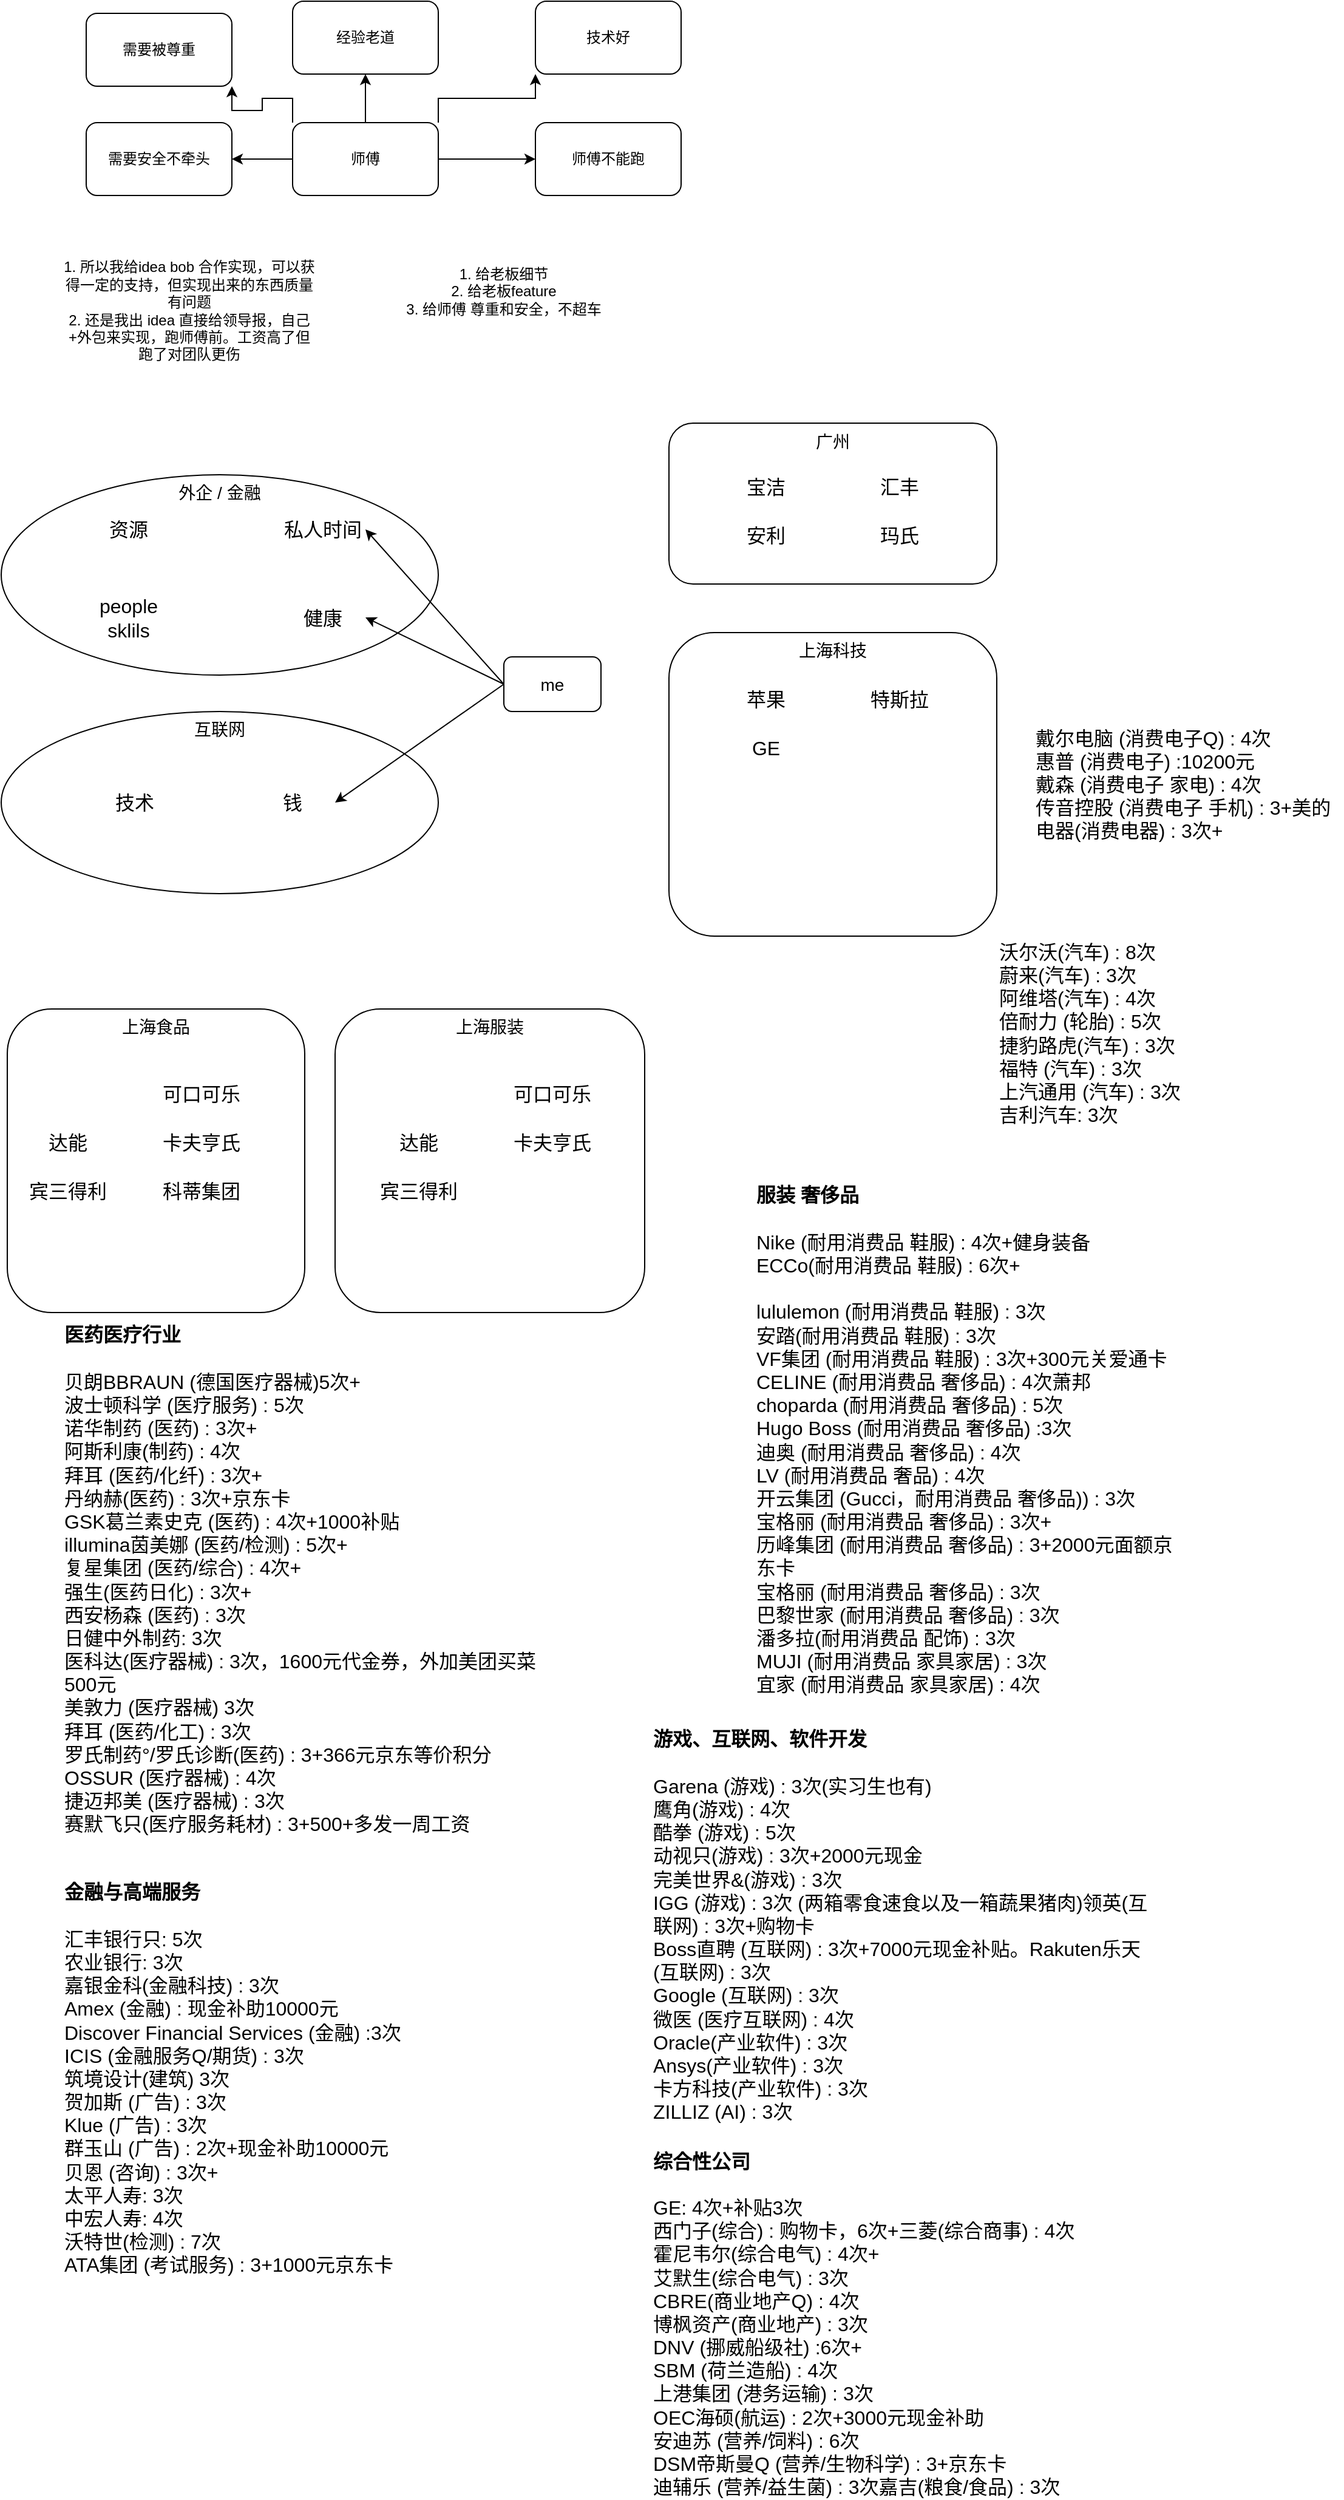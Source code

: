 <mxfile version="22.1.7" type="github" pages="2">
  <diagram name="第 1 页" id="_Za5BC0m-HuaRFZVXyjK">
    <mxGraphModel dx="1302" dy="682" grid="1" gridSize="10" guides="1" tooltips="1" connect="1" arrows="1" fold="1" page="1" pageScale="1" pageWidth="827" pageHeight="1169" math="0" shadow="0">
      <root>
        <mxCell id="0" />
        <mxCell id="1" parent="0" />
        <mxCell id="OLXgDvLFEpSDpQCb60n3-28" value="上海服装" style="rounded=1;whiteSpace=wrap;html=1;fontSize=14;verticalAlign=top;fillColor=none;" vertex="1" parent="1">
          <mxGeometry x="275" y="840" width="255" height="250" as="geometry" />
        </mxCell>
        <mxCell id="OLXgDvLFEpSDpQCb60n3-27" value="上海食品" style="rounded=1;whiteSpace=wrap;html=1;fontSize=14;verticalAlign=top;fillColor=none;" vertex="1" parent="1">
          <mxGeometry x="5" y="840" width="245" height="250" as="geometry" />
        </mxCell>
        <mxCell id="hfD9s6qf3FZ00KF--jr7-3" style="edgeStyle=orthogonalEdgeStyle;rounded=0;orthogonalLoop=1;jettySize=auto;html=1;exitX=1;exitY=0.5;exitDx=0;exitDy=0;entryX=0;entryY=0.5;entryDx=0;entryDy=0;" parent="1" source="hfD9s6qf3FZ00KF--jr7-1" target="hfD9s6qf3FZ00KF--jr7-2" edge="1">
          <mxGeometry relative="1" as="geometry" />
        </mxCell>
        <mxCell id="hfD9s6qf3FZ00KF--jr7-11" style="edgeStyle=orthogonalEdgeStyle;rounded=0;orthogonalLoop=1;jettySize=auto;html=1;exitX=0.5;exitY=0;exitDx=0;exitDy=0;entryX=0.5;entryY=1;entryDx=0;entryDy=0;" parent="1" source="hfD9s6qf3FZ00KF--jr7-1" target="hfD9s6qf3FZ00KF--jr7-10" edge="1">
          <mxGeometry relative="1" as="geometry" />
        </mxCell>
        <mxCell id="hfD9s6qf3FZ00KF--jr7-13" style="edgeStyle=orthogonalEdgeStyle;rounded=0;orthogonalLoop=1;jettySize=auto;html=1;exitX=1;exitY=0;exitDx=0;exitDy=0;entryX=0;entryY=1;entryDx=0;entryDy=0;" parent="1" source="hfD9s6qf3FZ00KF--jr7-1" target="hfD9s6qf3FZ00KF--jr7-9" edge="1">
          <mxGeometry relative="1" as="geometry" />
        </mxCell>
        <mxCell id="hfD9s6qf3FZ00KF--jr7-20" style="edgeStyle=orthogonalEdgeStyle;rounded=0;orthogonalLoop=1;jettySize=auto;html=1;exitX=0;exitY=0.5;exitDx=0;exitDy=0;entryX=1;entryY=0.5;entryDx=0;entryDy=0;" parent="1" source="hfD9s6qf3FZ00KF--jr7-1" target="hfD9s6qf3FZ00KF--jr7-16" edge="1">
          <mxGeometry relative="1" as="geometry" />
        </mxCell>
        <mxCell id="hfD9s6qf3FZ00KF--jr7-21" style="edgeStyle=orthogonalEdgeStyle;rounded=0;orthogonalLoop=1;jettySize=auto;html=1;exitX=0;exitY=0;exitDx=0;exitDy=0;entryX=1;entryY=1;entryDx=0;entryDy=0;" parent="1" source="hfD9s6qf3FZ00KF--jr7-1" target="hfD9s6qf3FZ00KF--jr7-18" edge="1">
          <mxGeometry relative="1" as="geometry" />
        </mxCell>
        <mxCell id="hfD9s6qf3FZ00KF--jr7-1" value="师傅" style="rounded=1;whiteSpace=wrap;html=1;" parent="1" vertex="1">
          <mxGeometry x="240" y="110" width="120" height="60" as="geometry" />
        </mxCell>
        <mxCell id="hfD9s6qf3FZ00KF--jr7-2" value="师傅不能跑" style="rounded=1;whiteSpace=wrap;html=1;" parent="1" vertex="1">
          <mxGeometry x="440" y="110" width="120" height="60" as="geometry" />
        </mxCell>
        <mxCell id="hfD9s6qf3FZ00KF--jr7-9" value="技术好" style="rounded=1;whiteSpace=wrap;html=1;" parent="1" vertex="1">
          <mxGeometry x="440" y="10" width="120" height="60" as="geometry" />
        </mxCell>
        <mxCell id="hfD9s6qf3FZ00KF--jr7-10" value="经验老道" style="rounded=1;whiteSpace=wrap;html=1;" parent="1" vertex="1">
          <mxGeometry x="240" y="10" width="120" height="60" as="geometry" />
        </mxCell>
        <mxCell id="hfD9s6qf3FZ00KF--jr7-16" value="需要安全不牵头" style="rounded=1;whiteSpace=wrap;html=1;" parent="1" vertex="1">
          <mxGeometry x="70" y="110" width="120" height="60" as="geometry" />
        </mxCell>
        <mxCell id="hfD9s6qf3FZ00KF--jr7-18" value="需要被尊重" style="rounded=1;whiteSpace=wrap;html=1;" parent="1" vertex="1">
          <mxGeometry x="70" y="20" width="120" height="60" as="geometry" />
        </mxCell>
        <mxCell id="OLXgDvLFEpSDpQCb60n3-9" style="rounded=0;orthogonalLoop=1;jettySize=auto;html=1;exitX=0;exitY=0.5;exitDx=0;exitDy=0;entryX=1;entryY=0.5;entryDx=0;entryDy=0;" edge="1" parent="1" source="hfD9s6qf3FZ00KF--jr7-19" target="OLXgDvLFEpSDpQCb60n3-6">
          <mxGeometry relative="1" as="geometry" />
        </mxCell>
        <mxCell id="hfD9s6qf3FZ00KF--jr7-19" value="me" style="rounded=1;whiteSpace=wrap;html=1;fontSize=14;" parent="1" vertex="1">
          <mxGeometry x="414" y="550" width="80" height="45" as="geometry" />
        </mxCell>
        <mxCell id="hfD9s6qf3FZ00KF--jr7-25" value="1. 给老板细节&lt;br&gt;2. 给老板feature&lt;br&gt;3. 给师傅 尊重和安全，不超车" style="text;html=1;strokeColor=none;fillColor=none;align=center;verticalAlign=middle;whiteSpace=wrap;rounded=0;" parent="1" vertex="1">
          <mxGeometry x="309" y="220" width="210" height="58" as="geometry" />
        </mxCell>
        <mxCell id="hfD9s6qf3FZ00KF--jr7-26" value="1. 所以我给idea bob 合作实现，可以获得一定的支持，但实现出来的东西质量有问题&lt;br&gt;2. 还是我出 idea 直接给领导报，自己+外包来实现，跑师傅前。工资高了但跑了对团队更伤" style="text;html=1;strokeColor=none;fillColor=none;align=center;verticalAlign=middle;whiteSpace=wrap;rounded=0;" parent="1" vertex="1">
          <mxGeometry x="50" y="220" width="210" height="90" as="geometry" />
        </mxCell>
        <mxCell id="OLXgDvLFEpSDpQCb60n3-1" value="外企 / 金融" style="ellipse;whiteSpace=wrap;html=1;fillColor=none;verticalAlign=top;fontSize=14;" vertex="1" parent="1">
          <mxGeometry y="400" width="360" height="165" as="geometry" />
        </mxCell>
        <mxCell id="OLXgDvLFEpSDpQCb60n3-2" value="互联网" style="ellipse;whiteSpace=wrap;html=1;fillColor=none;verticalAlign=top;fontSize=14;" vertex="1" parent="1">
          <mxGeometry y="595" width="360" height="150" as="geometry" />
        </mxCell>
        <mxCell id="OLXgDvLFEpSDpQCb60n3-3" value="资源" style="text;html=1;strokeColor=none;fillColor=none;align=center;verticalAlign=middle;whiteSpace=wrap;rounded=0;fontSize=16;" vertex="1" parent="1">
          <mxGeometry x="70" y="425" width="70" height="40" as="geometry" />
        </mxCell>
        <mxCell id="OLXgDvLFEpSDpQCb60n3-4" value="私人时间" style="text;html=1;strokeColor=none;fillColor=none;align=center;verticalAlign=middle;whiteSpace=wrap;rounded=0;fontSize=16;" vertex="1" parent="1">
          <mxGeometry x="230" y="425" width="70" height="40" as="geometry" />
        </mxCell>
        <mxCell id="OLXgDvLFEpSDpQCb60n3-5" value="技术" style="text;html=1;strokeColor=none;fillColor=none;align=center;verticalAlign=middle;whiteSpace=wrap;rounded=0;fontSize=16;" vertex="1" parent="1">
          <mxGeometry x="75" y="650" width="70" height="40" as="geometry" />
        </mxCell>
        <mxCell id="OLXgDvLFEpSDpQCb60n3-6" value="钱" style="text;html=1;strokeColor=none;fillColor=none;align=center;verticalAlign=middle;whiteSpace=wrap;rounded=0;fontSize=16;" vertex="1" parent="1">
          <mxGeometry x="205" y="650" width="70" height="40" as="geometry" />
        </mxCell>
        <mxCell id="OLXgDvLFEpSDpQCb60n3-7" value="people sklils" style="text;html=1;strokeColor=none;fillColor=none;align=center;verticalAlign=middle;whiteSpace=wrap;rounded=0;fontSize=16;labelBorderColor=none;" vertex="1" parent="1">
          <mxGeometry x="70" y="497.5" width="70" height="40" as="geometry" />
        </mxCell>
        <mxCell id="OLXgDvLFEpSDpQCb60n3-8" value="健康" style="text;html=1;strokeColor=none;fillColor=none;align=center;verticalAlign=middle;whiteSpace=wrap;rounded=0;fontSize=16;" vertex="1" parent="1">
          <mxGeometry x="230" y="497.5" width="70" height="40" as="geometry" />
        </mxCell>
        <mxCell id="OLXgDvLFEpSDpQCb60n3-10" style="rounded=0;orthogonalLoop=1;jettySize=auto;html=1;exitX=0;exitY=0.5;exitDx=0;exitDy=0;entryX=1;entryY=0.5;entryDx=0;entryDy=0;" edge="1" parent="1" source="hfD9s6qf3FZ00KF--jr7-19" target="OLXgDvLFEpSDpQCb60n3-8">
          <mxGeometry relative="1" as="geometry">
            <mxPoint x="-90" y="603" as="sourcePoint" />
            <mxPoint x="215" y="700" as="targetPoint" />
          </mxGeometry>
        </mxCell>
        <mxCell id="OLXgDvLFEpSDpQCb60n3-11" style="rounded=0;orthogonalLoop=1;jettySize=auto;html=1;exitX=0;exitY=0.5;exitDx=0;exitDy=0;entryX=1;entryY=0.5;entryDx=0;entryDy=0;" edge="1" parent="1" source="hfD9s6qf3FZ00KF--jr7-19" target="OLXgDvLFEpSDpQCb60n3-4">
          <mxGeometry relative="1" as="geometry">
            <mxPoint x="-50" y="623" as="sourcePoint" />
            <mxPoint x="240" y="548" as="targetPoint" />
          </mxGeometry>
        </mxCell>
        <mxCell id="OLXgDvLFEpSDpQCb60n3-13" value="上海科技" style="rounded=1;whiteSpace=wrap;html=1;fontSize=14;verticalAlign=top;fillColor=none;" vertex="1" parent="1">
          <mxGeometry x="550" y="530" width="270" height="250" as="geometry" />
        </mxCell>
        <mxCell id="OLXgDvLFEpSDpQCb60n3-14" value="广州" style="rounded=1;whiteSpace=wrap;html=1;fontSize=14;verticalAlign=top;fillColor=none;" vertex="1" parent="1">
          <mxGeometry x="550" y="357.5" width="270" height="132.5" as="geometry" />
        </mxCell>
        <mxCell id="OLXgDvLFEpSDpQCb60n3-15" value="安利" style="text;html=1;strokeColor=none;fillColor=none;align=center;verticalAlign=middle;whiteSpace=wrap;rounded=0;fontSize=16;" vertex="1" parent="1">
          <mxGeometry x="595" y="430" width="70" height="40" as="geometry" />
        </mxCell>
        <mxCell id="OLXgDvLFEpSDpQCb60n3-16" value="玛氏" style="text;html=1;strokeColor=none;fillColor=none;align=center;verticalAlign=middle;whiteSpace=wrap;rounded=0;fontSize=16;" vertex="1" parent="1">
          <mxGeometry x="705" y="430" width="70" height="40" as="geometry" />
        </mxCell>
        <mxCell id="OLXgDvLFEpSDpQCb60n3-17" value="汇丰" style="text;html=1;strokeColor=none;fillColor=none;align=center;verticalAlign=middle;whiteSpace=wrap;rounded=0;fontSize=16;" vertex="1" parent="1">
          <mxGeometry x="705" y="390" width="70" height="40" as="geometry" />
        </mxCell>
        <mxCell id="OLXgDvLFEpSDpQCb60n3-18" value="宝洁" style="text;html=1;strokeColor=none;fillColor=none;align=center;verticalAlign=middle;whiteSpace=wrap;rounded=0;fontSize=16;" vertex="1" parent="1">
          <mxGeometry x="595" y="390" width="70" height="40" as="geometry" />
        </mxCell>
        <mxCell id="OLXgDvLFEpSDpQCb60n3-19" value="苹果" style="text;html=1;strokeColor=none;fillColor=none;align=center;verticalAlign=middle;whiteSpace=wrap;rounded=0;fontSize=16;" vertex="1" parent="1">
          <mxGeometry x="595" y="565" width="70" height="40" as="geometry" />
        </mxCell>
        <mxCell id="OLXgDvLFEpSDpQCb60n3-20" value="特斯拉" style="text;html=1;strokeColor=none;fillColor=none;align=center;verticalAlign=middle;whiteSpace=wrap;rounded=0;fontSize=16;" vertex="1" parent="1">
          <mxGeometry x="705" y="565" width="70" height="40" as="geometry" />
        </mxCell>
        <mxCell id="OLXgDvLFEpSDpQCb60n3-21" value="科蒂集团" style="text;html=1;strokeColor=none;fillColor=none;align=center;verticalAlign=middle;whiteSpace=wrap;rounded=0;fontSize=16;" vertex="1" parent="1">
          <mxGeometry x="130" y="970" width="70" height="40" as="geometry" />
        </mxCell>
        <mxCell id="OLXgDvLFEpSDpQCb60n3-22" value="宾三得利" style="text;html=1;strokeColor=none;fillColor=none;align=center;verticalAlign=middle;whiteSpace=wrap;rounded=0;fontSize=16;" vertex="1" parent="1">
          <mxGeometry x="20" y="970" width="70" height="40" as="geometry" />
        </mxCell>
        <mxCell id="OLXgDvLFEpSDpQCb60n3-23" value="卡夫亨氏" style="text;html=1;strokeColor=none;fillColor=none;align=center;verticalAlign=middle;whiteSpace=wrap;rounded=0;fontSize=16;" vertex="1" parent="1">
          <mxGeometry x="130" y="930" width="70" height="40" as="geometry" />
        </mxCell>
        <mxCell id="OLXgDvLFEpSDpQCb60n3-24" value="达能" style="text;html=1;strokeColor=none;fillColor=none;align=center;verticalAlign=middle;whiteSpace=wrap;rounded=0;fontSize=16;" vertex="1" parent="1">
          <mxGeometry x="20" y="930" width="70" height="40" as="geometry" />
        </mxCell>
        <mxCell id="OLXgDvLFEpSDpQCb60n3-25" value="可口可乐" style="text;html=1;strokeColor=none;fillColor=none;align=center;verticalAlign=middle;whiteSpace=wrap;rounded=0;fontSize=16;" vertex="1" parent="1">
          <mxGeometry x="130" y="890" width="70" height="40" as="geometry" />
        </mxCell>
        <mxCell id="OLXgDvLFEpSDpQCb60n3-26" value="GE" style="text;html=1;strokeColor=none;fillColor=none;align=center;verticalAlign=middle;whiteSpace=wrap;rounded=0;fontSize=16;" vertex="1" parent="1">
          <mxGeometry x="595" y="605" width="70" height="40" as="geometry" />
        </mxCell>
        <mxCell id="OLXgDvLFEpSDpQCb60n3-29" value="&lt;div&gt;&lt;b&gt;服装 奢侈品&lt;/b&gt;&lt;/div&gt;&lt;div&gt;&lt;br&gt;&lt;/div&gt;&lt;div&gt;&lt;div style=&quot;border-color: var(--border-color);&quot;&gt;Nike (耐用消费品 鞋服) : 4次+健身装备&lt;/div&gt;&lt;div style=&quot;border-color: var(--border-color);&quot;&gt;ECCo(耐用消费品 鞋服) : 6次+&lt;/div&gt;&lt;/div&gt;&lt;div style=&quot;border-color: var(--border-color);&quot;&gt;&lt;br&gt;&lt;/div&gt;&lt;div&gt;lululemon (耐用消费品 鞋服) : 3次&lt;/div&gt;&lt;div&gt;安踏(耐用消费品 鞋服) : 3次&lt;/div&gt;&lt;div&gt;VF集团 (耐用消费品 鞋服) : 3次+300元关爱通卡&lt;/div&gt;&lt;div&gt;CELINE (耐用消费品 奢侈品) : 4次萧邦&lt;/div&gt;&lt;div&gt;choparda (耐用消费品 奢侈品) : 5次&lt;/div&gt;&lt;div&gt;Hugo Boss (耐用消费品 奢侈品) :3次&lt;/div&gt;&lt;div&gt;迪奥 (耐用消费品 奢侈品) : 4次&lt;br&gt;&lt;/div&gt;&lt;div&gt;LV (耐用消费品 奢品) : 4次&lt;/div&gt;&lt;div&gt;开云集团 (Gucci，耐用消费品 奢侈品)) : 3次&lt;/div&gt;&lt;div&gt;宝格丽 (耐用消费品 奢侈品) : 3次+&lt;/div&gt;&lt;div&gt;历峰集团 (耐用消费品 奢侈品) : 3+2000元面额京东卡&lt;/div&gt;&lt;div&gt;宝格丽 (耐用消费品 奢侈品) : 3次&lt;/div&gt;&lt;div&gt;巴黎世家 (耐用消费品 奢侈品) : 3次&lt;/div&gt;&lt;div&gt;潘多拉(耐用消费品 配饰) : 3次&lt;/div&gt;&lt;div&gt;MUJI (耐用消费品 家具家居) : 3次&lt;/div&gt;&lt;div&gt;宜家 (耐用消费品 家具家居) : 4次&lt;/div&gt;" style="text;html=1;strokeColor=none;fillColor=none;align=left;verticalAlign=middle;whiteSpace=wrap;rounded=0;fontSize=16;" vertex="1" parent="1">
          <mxGeometry x="620" y="990" width="360" height="410" as="geometry" />
        </mxCell>
        <mxCell id="OLXgDvLFEpSDpQCb60n3-30" value="宾三得利" style="text;html=1;strokeColor=none;fillColor=none;align=center;verticalAlign=middle;whiteSpace=wrap;rounded=0;fontSize=16;" vertex="1" parent="1">
          <mxGeometry x="309" y="970" width="70" height="40" as="geometry" />
        </mxCell>
        <mxCell id="OLXgDvLFEpSDpQCb60n3-31" value="卡夫亨氏" style="text;html=1;strokeColor=none;fillColor=none;align=center;verticalAlign=middle;whiteSpace=wrap;rounded=0;fontSize=16;" vertex="1" parent="1">
          <mxGeometry x="419" y="930" width="70" height="40" as="geometry" />
        </mxCell>
        <mxCell id="OLXgDvLFEpSDpQCb60n3-32" value="达能" style="text;html=1;strokeColor=none;fillColor=none;align=center;verticalAlign=middle;whiteSpace=wrap;rounded=0;fontSize=16;" vertex="1" parent="1">
          <mxGeometry x="309" y="930" width="70" height="40" as="geometry" />
        </mxCell>
        <mxCell id="OLXgDvLFEpSDpQCb60n3-33" value="可口可乐" style="text;html=1;strokeColor=none;fillColor=none;align=center;verticalAlign=middle;whiteSpace=wrap;rounded=0;fontSize=16;" vertex="1" parent="1">
          <mxGeometry x="419" y="890" width="70" height="40" as="geometry" />
        </mxCell>
        <mxCell id="OLXgDvLFEpSDpQCb60n3-34" value="&lt;div&gt;&lt;b&gt;医药医疗行业&lt;/b&gt;&lt;/div&gt;&lt;div&gt;&lt;br&gt;&lt;/div&gt;&lt;div&gt;贝朗BBRAUN (德国医疗器械)5次+&lt;/div&gt;&lt;div&gt;波士顿科学 (医疗服务) : 5次&lt;/div&gt;&lt;div&gt;诺华制药 (医药) : 3次+&lt;/div&gt;&lt;div&gt;阿斯利康(制药) : 4次&lt;/div&gt;&lt;div&gt;拜耳 (医药/化纤) : 3次+&lt;/div&gt;&lt;div&gt;丹纳赫(医药) : 3次+京东卡&lt;/div&gt;&lt;div&gt;GSK葛兰素史克 (医药) : 4次+1000补贴&lt;/div&gt;&lt;div&gt;illumina茵美娜 (医药/检测) : 5次+&lt;/div&gt;&lt;div&gt;复星集团 (医药/综合) : 4次+&lt;/div&gt;&lt;div&gt;强生(医药日化) : 3次+&lt;/div&gt;&lt;div&gt;西安杨森 (医药) : 3次&lt;/div&gt;&lt;div&gt;日健中外制药: 3次&lt;/div&gt;&lt;div&gt;医科达(医疗器械) : 3次，1600元代金券，外加美团买菜500元&lt;/div&gt;&lt;div&gt;美敦力 (医疗器械) 3次&lt;/div&gt;&lt;div&gt;拜耳 (医药/化工) : 3次&lt;/div&gt;&lt;div&gt;罗氏制药°/罗氏诊断(医药) : 3+366元京东等价积分&lt;/div&gt;&lt;div&gt;OSSUR (医疗器械) : 4次&lt;/div&gt;&lt;div&gt;捷迈邦美 (医疗器械) : 3次&lt;/div&gt;&lt;div&gt;赛默飞只(医疗服务耗材) : 3+500+多发一周工资&lt;/div&gt;" style="text;html=1;strokeColor=none;fillColor=none;align=left;verticalAlign=middle;whiteSpace=wrap;rounded=0;fontSize=16;" vertex="1" parent="1">
          <mxGeometry x="50" y="1090" width="410" height="440" as="geometry" />
        </mxCell>
        <mxCell id="OLXgDvLFEpSDpQCb60n3-35" value="戴尔电脑 (消费电子Q) : 4次&lt;br&gt;惠普 (消费电子) :10200元&lt;br&gt;戴森 (消费电子 家电) : 4次&lt;br&gt;传音控股 (消费电子 手机) : 3+美的电器(消费电器) : 3次+" style="text;html=1;strokeColor=none;fillColor=none;align=left;verticalAlign=middle;whiteSpace=wrap;rounded=0;fontSize=16;" vertex="1" parent="1">
          <mxGeometry x="850" y="602.5" width="255" height="105" as="geometry" />
        </mxCell>
        <mxCell id="OLXgDvLFEpSDpQCb60n3-36" value="沃尔沃(汽车) : 8次&lt;br&gt;蔚来(汽车) : 3次&lt;br&gt;阿维塔(汽车) : 4次&lt;br&gt;倍耐力 (轮胎) : 5次&lt;br&gt;捷豹路虎(汽车) : 3次&lt;br&gt;福特 (汽车) : 3次&lt;br&gt;上汽通用 (汽车) : 3次&lt;br&gt;吉利汽车: 3次" style="text;html=1;strokeColor=none;fillColor=none;align=left;verticalAlign=middle;whiteSpace=wrap;rounded=0;fontSize=16;" vertex="1" parent="1">
          <mxGeometry x="820" y="770" width="255" height="180" as="geometry" />
        </mxCell>
        <mxCell id="OLXgDvLFEpSDpQCb60n3-37" value="&lt;div&gt;&lt;b&gt;游戏、互联网、软件开发&lt;/b&gt;&lt;/div&gt;&lt;div&gt;&lt;br&gt;&lt;/div&gt;&lt;div&gt;Garena (游戏) : 3次(实习生也有)&lt;/div&gt;&lt;div&gt;鹰角(游戏) : 4次&lt;/div&gt;&lt;div&gt;酷拳 (游戏) : 5次&lt;/div&gt;&lt;div&gt;动视只(游戏) : 3次+2000元现金&lt;/div&gt;&lt;div&gt;完美世界&amp;amp;(游戏) : 3次&lt;/div&gt;&lt;div&gt;IGG (游戏) : 3次 (两箱零食速食以及一箱蔬果猪肉)领英(互联网) : 3次+购物卡&lt;/div&gt;&lt;div&gt;Boss直聘 (互联网) : 3次+7000元现金补贴。Rakuten乐天(互联网) : 3次&lt;/div&gt;&lt;div&gt;Google (互联网) : 3次&lt;/div&gt;&lt;div&gt;微医 (医疗互联网) : 4次&lt;/div&gt;&lt;div&gt;Oracle(产业软件) : 3次&lt;/div&gt;&lt;div&gt;Ansys(产业软件) : 3次&lt;/div&gt;&lt;div&gt;卡方科技(产业软件) : 3次&lt;/div&gt;&lt;div&gt;ZILLIZ (AI) : 3次&lt;/div&gt;" style="text;html=1;strokeColor=none;fillColor=none;align=left;verticalAlign=middle;whiteSpace=wrap;rounded=0;fontSize=16;" vertex="1" parent="1">
          <mxGeometry x="535" y="1420" width="410" height="350" as="geometry" />
        </mxCell>
        <mxCell id="OLXgDvLFEpSDpQCb60n3-38" value="&lt;div&gt;&lt;b&gt;金融与高端服务&lt;/b&gt;&lt;/div&gt;&lt;div&gt;&lt;br&gt;&lt;/div&gt;&lt;div&gt;汇丰银行只: 5次&lt;/div&gt;&lt;div&gt;农业银行: 3次&lt;/div&gt;&lt;div&gt;嘉银金科(金融科技) : 3次&lt;/div&gt;&lt;div&gt;Amex (金融) : 现金补助10000元&lt;/div&gt;&lt;div&gt;Discover Financial Services (金融) :3次&lt;/div&gt;&lt;div&gt;ICIS (金融服务Q/期货) : 3次&lt;/div&gt;&lt;div&gt;筑境设计(建筑) 3次&lt;/div&gt;&lt;div&gt;贺加斯 (广告) : 3次&lt;/div&gt;&lt;div&gt;Klue (广告) : 3次&lt;/div&gt;&lt;div&gt;群玉山 (广告) : 2次+现金补助10000元&lt;/div&gt;&lt;div&gt;贝恩 (咨询) : 3次+&lt;/div&gt;&lt;div&gt;太平人寿: 3次&lt;/div&gt;&lt;div&gt;中宏人寿: 4次&lt;/div&gt;&lt;div&gt;沃特世(检测) : 7次&lt;/div&gt;&lt;div&gt;ATA集团 (考试服务) : 3+1000元京东卡&lt;/div&gt;" style="text;html=1;strokeColor=none;fillColor=none;align=left;verticalAlign=middle;whiteSpace=wrap;rounded=0;fontSize=16;" vertex="1" parent="1">
          <mxGeometry x="50" y="1550" width="410" height="341" as="geometry" />
        </mxCell>
        <mxCell id="OLXgDvLFEpSDpQCb60n3-39" value="&lt;div&gt;&lt;b&gt;综合性公司&lt;/b&gt;&lt;/div&gt;&lt;div&gt;&lt;br&gt;&lt;/div&gt;&lt;div&gt;GE: 4次+补贴3次&lt;/div&gt;&lt;div&gt;西门子(综合) : 购物卡，6次+三菱(综合商事) : 4次&lt;/div&gt;&lt;div&gt;霍尼韦尔(综合电气) : 4次+&lt;/div&gt;&lt;div&gt;艾默生(综合电气) : 3次&lt;/div&gt;&lt;div&gt;CBRE(商业地产Q) : 4次&lt;/div&gt;&lt;div&gt;博枫资产(商业地产) : 3次&lt;/div&gt;&lt;div&gt;DNV (挪威船级社) :6次+&lt;/div&gt;&lt;div&gt;SBM (荷兰造船) : 4次&lt;/div&gt;&lt;div&gt;上港集团 (港务运输) : 3次&lt;/div&gt;&lt;div&gt;OEC海硕(航运) : 2次+3000元现金补助&lt;/div&gt;&lt;div&gt;安迪苏 (营养/饲料) : 6次&lt;/div&gt;&lt;div&gt;DSM帝斯曼Q (营养/生物科学) : 3+京东卡&lt;/div&gt;&lt;div&gt;迪辅乐 (营养/益生菌) : 3次嘉吉(粮食/食品) : 3次&lt;/div&gt;" style="text;html=1;strokeColor=none;fillColor=none;align=left;verticalAlign=middle;whiteSpace=wrap;rounded=0;fontSize=16;" vertex="1" parent="1">
          <mxGeometry x="535" y="1780" width="410" height="286" as="geometry" />
        </mxCell>
      </root>
    </mxGraphModel>
  </diagram>
  <diagram id="gGbQv3ZM4eX6M6ayhFO-" name="第 2 页">
    <mxGraphModel dx="1562" dy="818" grid="1" gridSize="10" guides="1" tooltips="1" connect="1" arrows="1" fold="1" page="1" pageScale="1" pageWidth="827" pageHeight="1169" math="0" shadow="0">
      <root>
        <mxCell id="0" />
        <mxCell id="1" parent="0" />
        <mxCell id="I9nXeq7taqKS-i8R0qpw-6" style="rounded=0;orthogonalLoop=1;jettySize=auto;html=1;exitX=0.5;exitY=1;exitDx=0;exitDy=0;entryX=0.5;entryY=0;entryDx=0;entryDy=0;" parent="1" source="jaQP5pOw3-lSJj2iyBlf-1" target="I9nXeq7taqKS-i8R0qpw-4" edge="1">
          <mxGeometry relative="1" as="geometry" />
        </mxCell>
        <mxCell id="jaQP5pOw3-lSJj2iyBlf-1" value="勤力" style="rounded=1;whiteSpace=wrap;html=1;fontSize=14;" parent="1" vertex="1">
          <mxGeometry x="470" y="90" width="120" height="60" as="geometry" />
        </mxCell>
        <mxCell id="jaQP5pOw3-lSJj2iyBlf-5" style="edgeStyle=orthogonalEdgeStyle;rounded=0;orthogonalLoop=1;jettySize=auto;html=1;exitX=0.5;exitY=1;exitDx=0;exitDy=0;entryX=0.5;entryY=0;entryDx=0;entryDy=0;startArrow=classic;startFill=1;fontSize=14;" parent="1" source="jaQP5pOw3-lSJj2iyBlf-2" target="jaQP5pOw3-lSJj2iyBlf-3" edge="1">
          <mxGeometry relative="1" as="geometry" />
        </mxCell>
        <mxCell id="jaQP5pOw3-lSJj2iyBlf-11" value="制衡" style="edgeLabel;html=1;align=center;verticalAlign=middle;resizable=0;points=[];fontSize=14;" parent="jaQP5pOw3-lSJj2iyBlf-5" vertex="1" connectable="0">
          <mxGeometry x="-0.008" y="-1" relative="1" as="geometry">
            <mxPoint as="offset" />
          </mxGeometry>
        </mxCell>
        <mxCell id="I9nXeq7taqKS-i8R0qpw-9" style="edgeStyle=orthogonalEdgeStyle;rounded=0;orthogonalLoop=1;jettySize=auto;html=1;exitX=0.5;exitY=0;exitDx=0;exitDy=0;entryX=0.5;entryY=0;entryDx=0;entryDy=0;" parent="1" source="jaQP5pOw3-lSJj2iyBlf-2" target="I9nXeq7taqKS-i8R0qpw-3" edge="1">
          <mxGeometry relative="1" as="geometry">
            <Array as="points">
              <mxPoint x="130" y="50" />
              <mxPoint x="670" y="50" />
            </Array>
          </mxGeometry>
        </mxCell>
        <mxCell id="jaQP5pOw3-lSJj2iyBlf-2" value="聪明" style="rounded=1;whiteSpace=wrap;html=1;fontSize=14;" parent="1" vertex="1">
          <mxGeometry x="70" y="90" width="120" height="60" as="geometry" />
        </mxCell>
        <mxCell id="jaQP5pOw3-lSJj2iyBlf-14" style="edgeStyle=orthogonalEdgeStyle;rounded=0;orthogonalLoop=1;jettySize=auto;html=1;exitX=0.5;exitY=1;exitDx=0;exitDy=0;entryX=0.5;entryY=0;entryDx=0;entryDy=0;" parent="1" source="jaQP5pOw3-lSJj2iyBlf-3" target="jaQP5pOw3-lSJj2iyBlf-9" edge="1">
          <mxGeometry relative="1" as="geometry" />
        </mxCell>
        <mxCell id="jaQP5pOw3-lSJj2iyBlf-3" value="安全" style="rounded=1;whiteSpace=wrap;html=1;fontSize=14;" parent="1" vertex="1">
          <mxGeometry x="70" y="240" width="120" height="60" as="geometry" />
        </mxCell>
        <mxCell id="jaQP5pOw3-lSJj2iyBlf-6" style="edgeStyle=orthogonalEdgeStyle;rounded=0;orthogonalLoop=1;jettySize=auto;html=1;exitX=0.5;exitY=1;exitDx=0;exitDy=0;fontSize=14;entryX=0.5;entryY=0;entryDx=0;entryDy=0;" parent="1" source="jaQP5pOw3-lSJj2iyBlf-4" target="I9nXeq7taqKS-i8R0qpw-1" edge="1">
          <mxGeometry relative="1" as="geometry">
            <mxPoint x="340" y="220" as="targetPoint" />
          </mxGeometry>
        </mxCell>
        <mxCell id="I9nXeq7taqKS-i8R0qpw-13" style="rounded=0;orthogonalLoop=1;jettySize=auto;html=1;exitX=0.5;exitY=1;exitDx=0;exitDy=0;entryX=0.5;entryY=0;entryDx=0;entryDy=0;" parent="1" source="jaQP5pOw3-lSJj2iyBlf-4" target="jaQP5pOw3-lSJj2iyBlf-3" edge="1">
          <mxGeometry relative="1" as="geometry" />
        </mxCell>
        <mxCell id="jaQP5pOw3-lSJj2iyBlf-4" value="拍马屁" style="rounded=1;whiteSpace=wrap;html=1;fontSize=14;" parent="1" vertex="1">
          <mxGeometry x="280" y="90" width="120" height="60" as="geometry" />
        </mxCell>
        <mxCell id="I9nXeq7taqKS-i8R0qpw-11" style="edgeStyle=orthogonalEdgeStyle;rounded=0;orthogonalLoop=1;jettySize=auto;html=1;exitX=0.5;exitY=1;exitDx=0;exitDy=0;entryX=1;entryY=0.5;entryDx=0;entryDy=0;" parent="1" source="jaQP5pOw3-lSJj2iyBlf-8" target="I9nXeq7taqKS-i8R0qpw-1" edge="1">
          <mxGeometry relative="1" as="geometry" />
        </mxCell>
        <mxCell id="I9nXeq7taqKS-i8R0qpw-12" style="edgeStyle=orthogonalEdgeStyle;rounded=0;orthogonalLoop=1;jettySize=auto;html=1;exitX=0.5;exitY=1;exitDx=0;exitDy=0;entryX=0;entryY=0.5;entryDx=0;entryDy=0;" parent="1" source="jaQP5pOw3-lSJj2iyBlf-8" target="I9nXeq7taqKS-i8R0qpw-4" edge="1">
          <mxGeometry relative="1" as="geometry" />
        </mxCell>
        <mxCell id="jaQP5pOw3-lSJj2iyBlf-8" value="谦虚" style="rounded=1;whiteSpace=wrap;html=1;fontSize=14;" parent="1" vertex="1">
          <mxGeometry x="410" y="180" width="120" height="60" as="geometry" />
        </mxCell>
        <mxCell id="jaQP5pOw3-lSJj2iyBlf-9" value="资源倾斜" style="rounded=1;whiteSpace=wrap;html=1;fontSize=14;" parent="1" vertex="1">
          <mxGeometry x="280" y="390" width="120" height="60" as="geometry" />
        </mxCell>
        <mxCell id="I9nXeq7taqKS-i8R0qpw-2" style="edgeStyle=orthogonalEdgeStyle;rounded=0;orthogonalLoop=1;jettySize=auto;html=1;exitX=0.5;exitY=1;exitDx=0;exitDy=0;entryX=0.5;entryY=0;entryDx=0;entryDy=0;" parent="1" source="I9nXeq7taqKS-i8R0qpw-1" target="jaQP5pOw3-lSJj2iyBlf-9" edge="1">
          <mxGeometry relative="1" as="geometry" />
        </mxCell>
        <mxCell id="I9nXeq7taqKS-i8R0qpw-1" value="情绪价值" style="rounded=1;whiteSpace=wrap;html=1;fontSize=14;" parent="1" vertex="1">
          <mxGeometry x="280" y="240" width="120" height="60" as="geometry" />
        </mxCell>
        <mxCell id="I9nXeq7taqKS-i8R0qpw-8" style="rounded=0;orthogonalLoop=1;jettySize=auto;html=1;exitX=0.5;exitY=1;exitDx=0;exitDy=0;entryX=0.5;entryY=0;entryDx=0;entryDy=0;" parent="1" source="I9nXeq7taqKS-i8R0qpw-3" target="I9nXeq7taqKS-i8R0qpw-4" edge="1">
          <mxGeometry relative="1" as="geometry" />
        </mxCell>
        <mxCell id="I9nXeq7taqKS-i8R0qpw-3" value="能出活" style="rounded=1;whiteSpace=wrap;html=1;fontSize=14;" parent="1" vertex="1">
          <mxGeometry x="610" y="90" width="120" height="60" as="geometry" />
        </mxCell>
        <mxCell id="I9nXeq7taqKS-i8R0qpw-7" style="edgeStyle=orthogonalEdgeStyle;rounded=0;orthogonalLoop=1;jettySize=auto;html=1;exitX=0.5;exitY=1;exitDx=0;exitDy=0;entryX=0.5;entryY=0;entryDx=0;entryDy=0;" parent="1" source="I9nXeq7taqKS-i8R0qpw-4" target="jaQP5pOw3-lSJj2iyBlf-9" edge="1">
          <mxGeometry relative="1" as="geometry" />
        </mxCell>
        <mxCell id="I9nXeq7taqKS-i8R0qpw-4" value="信任" style="rounded=1;whiteSpace=wrap;html=1;fontSize=14;" parent="1" vertex="1">
          <mxGeometry x="540" y="240" width="120" height="60" as="geometry" />
        </mxCell>
      </root>
    </mxGraphModel>
  </diagram>
</mxfile>

